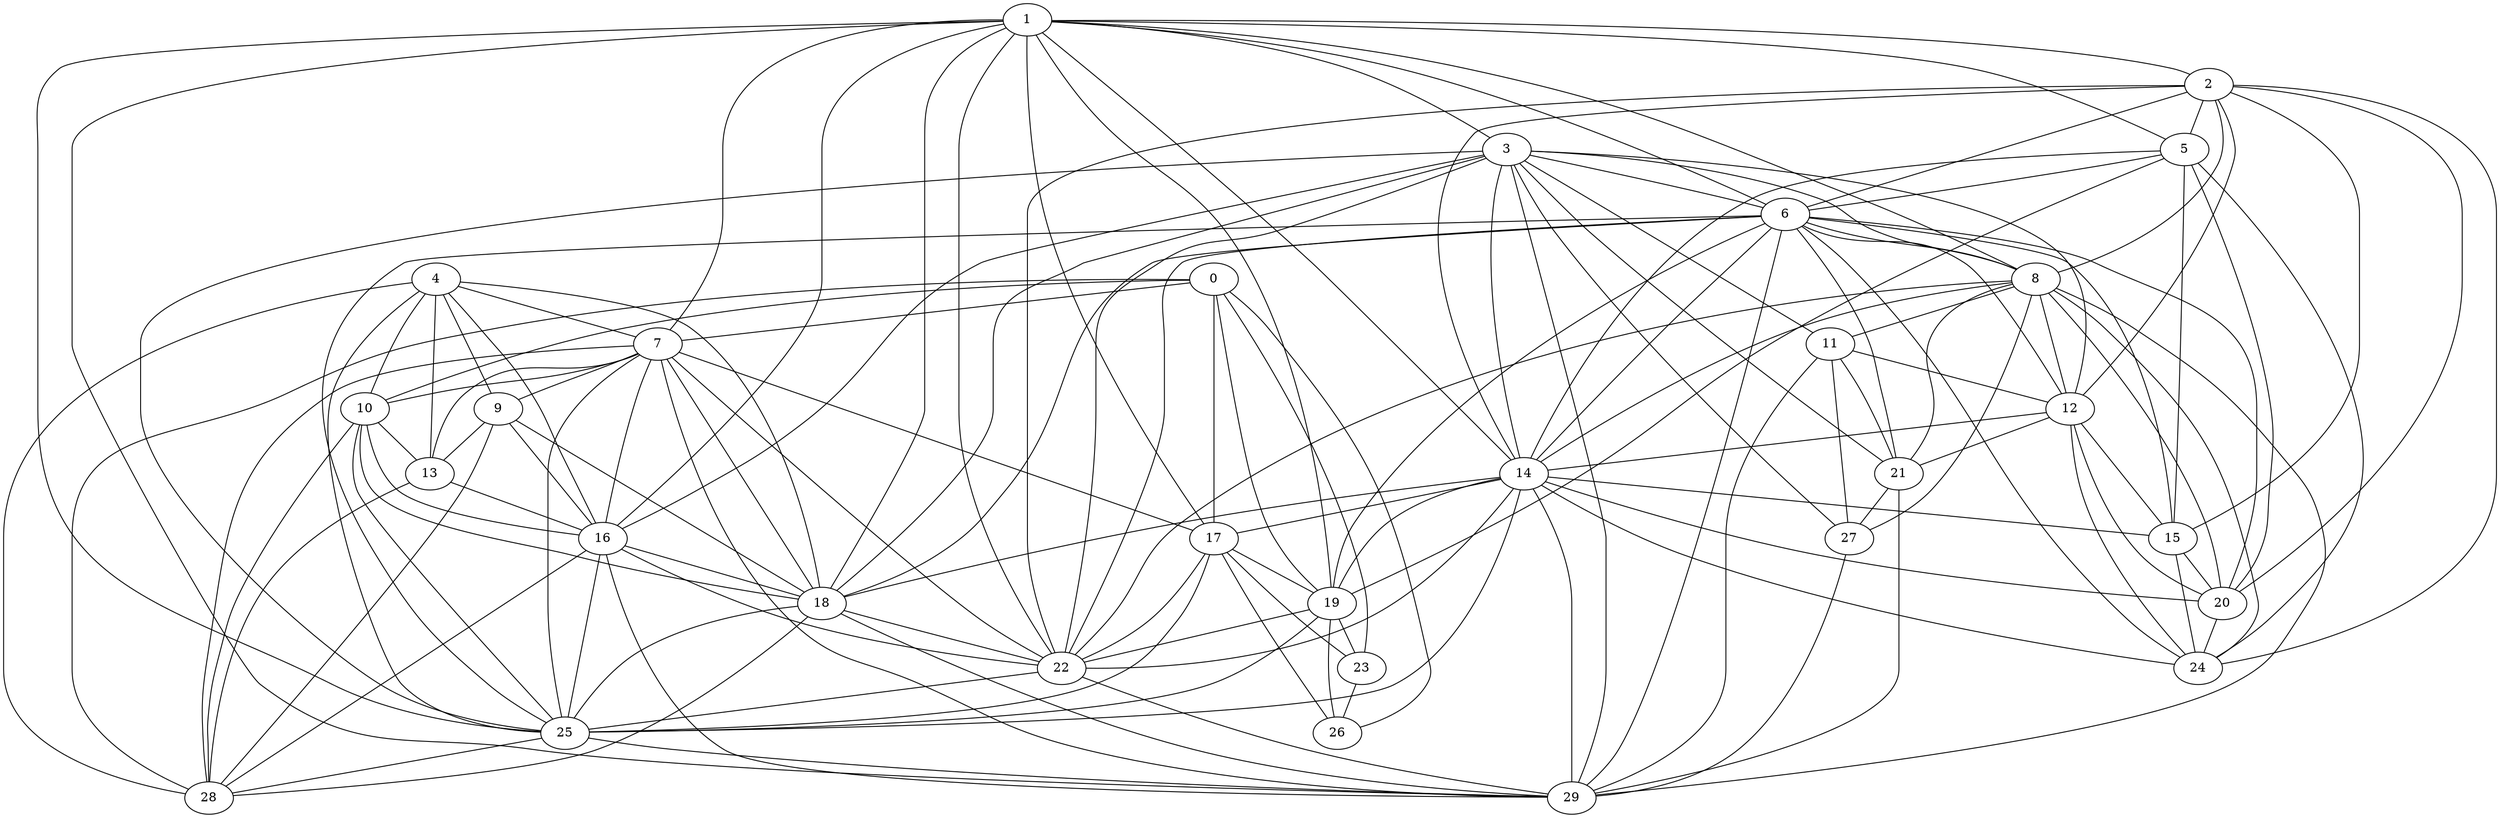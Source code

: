 graph {

0--7   
0--10   
0--17   
0--19   
0--23   
0--26   
0--28   
1--2   
1--3   
1--5   
1--6   
1--7   
1--8   
1--14   
1--16   
1--17   
1--18   
1--19   
1--22   
1--25   
1--29   
2--5   
2--6   
2--8   
2--12   
2--14   
2--15   
2--20   
2--22   
2--24   
3--6   
3--8   
3--11   
3--12   
3--14   
3--16   
3--18   
3--21   
3--22   
3--25   
3--27   
3--29   
4--7   
4--9   
4--10   
4--13   
4--16   
4--18   
4--25   
4--28   
5--6   
5--14   
5--15   
5--19   
5--20   
5--24   
6--8   
6--12   
6--14   
6--15   
6--18   
6--19   
6--20   
6--21   
6--22   
6--24   
6--25   
6--29   
7--9   
7--10   
7--13   
7--16   
7--17   
7--18   
7--22   
7--25   
7--28   
7--29   
8--11   
8--12   
8--14   
8--20   
8--21   
8--22   
8--24   
8--27   
8--29   
9--13   
9--16   
9--18   
9--28   
10--13   
10--16   
10--18   
10--25   
10--28   
11--12   
11--21   
11--27   
11--29   
12--14   
12--15   
12--20   
12--21   
12--24   
13--16   
13--28   
14--15   
14--17   
14--18   
14--19   
14--20   
14--22   
14--24   
14--25   
14--29   
15--20   
15--24   
16--18   
16--22   
16--25   
16--28   
16--29   
17--19   
17--22   
17--23   
17--25   
17--26   
18--22   
18--25   
18--28   
18--29   
19--22   
19--23   
19--25   
19--26   
20--24   
21--27   
21--29   
22--25   
22--29   
23--26   
25--28   
25--29   
27--29   
}
